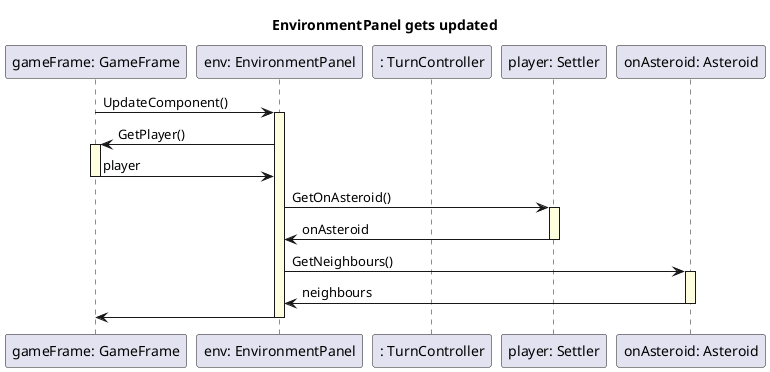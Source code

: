 @startuml seq

skinparam SequenceLifeLineBackgroundColor LightYellow

title "EnvironmentPanel gets updated"

participant "gameFrame: GameFrame" as gameFrame
participant "env: EnvironmentPanel" as env
participant ": TurnController" as turnC

gameFrame -> env ++: UpdateComponent()
env -> gameFrame ++: GetPlayer()
gameFrame -> env --: player

participant "player: Settler" as settler

env -> settler ++: GetOnAsteroid()
settler -> env --: onAsteroid

participant "onAsteroid: Asteroid" as asteroid

env -> asteroid ++: GetNeighbours()
asteroid -> env --: neighbours

env -> gameFrame --

@enduml